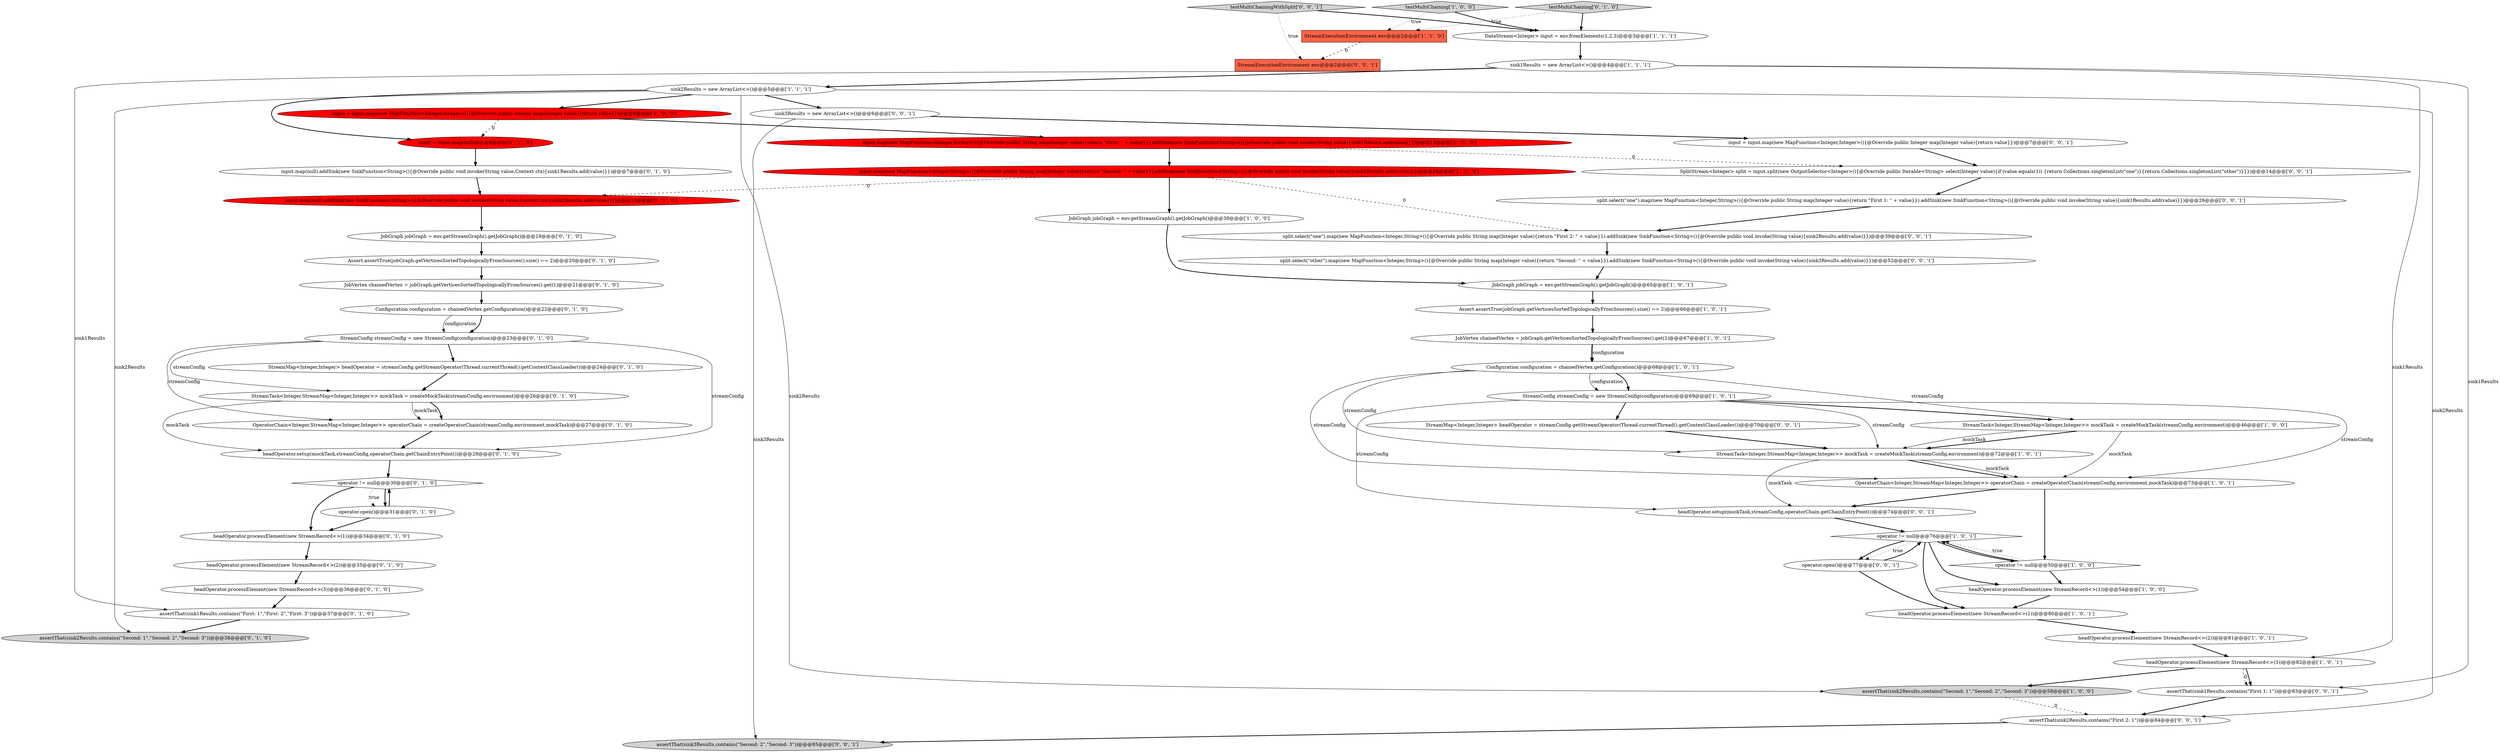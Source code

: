 digraph {
49 [style = filled, label = "SplitStream<Integer> split = input.split(new OutputSelector<Integer>(){@Override public Iterable<String> select(Integer value){if (value.equals(1)) {return Collections.singletonList(\"one\")}{return Collections.singletonList(\"other\")}}})@@@14@@@['0', '0', '1']", fillcolor = white, shape = ellipse image = "AAA0AAABBB3BBB"];
57 [style = filled, label = "headOperator.setup(mockTask,streamConfig,operatorChain.getChainEntryPoint())@@@74@@@['0', '0', '1']", fillcolor = white, shape = ellipse image = "AAA0AAABBB3BBB"];
26 [style = filled, label = "Assert.assertTrue(jobGraph.getVerticesSortedTopologicallyFromSources().size() == 2)@@@20@@@['0', '1', '0']", fillcolor = white, shape = ellipse image = "AAA0AAABBB2BBB"];
44 [style = filled, label = "input = input.map(new MapFunction<Integer,Integer>(){@Override public Integer map(Integer value){return value}})@@@7@@@['0', '0', '1']", fillcolor = white, shape = ellipse image = "AAA0AAABBB3BBB"];
25 [style = filled, label = "input.map(null).addSink(new SinkFunction<String>(){@Override public void invoke(String value,Context ctx){sink2Results.add(value)}})@@@13@@@['0', '1', '0']", fillcolor = red, shape = ellipse image = "AAA1AAABBB2BBB"];
27 [style = filled, label = "Configuration configuration = chainedVertex.getConfiguration()@@@22@@@['0', '1', '0']", fillcolor = white, shape = ellipse image = "AAA0AAABBB2BBB"];
40 [style = filled, label = "JobGraph jobGraph = env.getStreamGraph().getJobGraph()@@@19@@@['0', '1', '0']", fillcolor = white, shape = ellipse image = "AAA0AAABBB2BBB"];
45 [style = filled, label = "assertThat(sink2Results,contains(\"First 2: 1\"))@@@84@@@['0', '0', '1']", fillcolor = white, shape = ellipse image = "AAA0AAABBB3BBB"];
48 [style = filled, label = "split.select(\"other\").map(new MapFunction<Integer,String>(){@Override public String map(Integer value){return \"Second: \" + value}}).addSink(new SinkFunction<String>(){@Override public void invoke(String value){sink3Results.add(value)}})@@@52@@@['0', '0', '1']", fillcolor = white, shape = ellipse image = "AAA0AAABBB3BBB"];
30 [style = filled, label = "StreamMap<Integer,Integer> headOperator = streamConfig.getStreamOperator(Thread.currentThread().getContextClassLoader())@@@24@@@['0', '1', '0']", fillcolor = white, shape = ellipse image = "AAA0AAABBB2BBB"];
5 [style = filled, label = "JobVertex chainedVertex = jobGraph.getVerticesSortedTopologicallyFromSources().get(1)@@@67@@@['1', '0', '1']", fillcolor = white, shape = ellipse image = "AAA0AAABBB1BBB"];
36 [style = filled, label = "StreamTask<Integer,StreamMap<Integer,Integer>> mockTask = createMockTask(streamConfig,environment)@@@26@@@['0', '1', '0']", fillcolor = white, shape = ellipse image = "AAA0AAABBB2BBB"];
16 [style = filled, label = "input.map(new MapFunction<Integer,String>(){@Override public String map(Integer value){return \"Second: \" + value}}).addSink(new SinkFunction<String>(){@Override public void invoke(String value){sink2Results.add(value)}})@@@26@@@['1', '0', '0']", fillcolor = red, shape = ellipse image = "AAA1AAABBB1BBB"];
7 [style = filled, label = "OperatorChain<Integer,StreamMap<Integer,Integer>> operatorChain = createOperatorChain(streamConfig,environment,mockTask)@@@73@@@['1', '0', '1']", fillcolor = white, shape = ellipse image = "AAA0AAABBB1BBB"];
47 [style = filled, label = "assertThat(sink3Results,contains(\"Second: 2\",\"Second: 3\"))@@@85@@@['0', '0', '1']", fillcolor = lightgray, shape = ellipse image = "AAA0AAABBB3BBB"];
17 [style = filled, label = "headOperator.processElement(new StreamRecord<>(1))@@@80@@@['1', '0', '1']", fillcolor = white, shape = ellipse image = "AAA0AAABBB1BBB"];
2 [style = filled, label = "operator != null@@@50@@@['1', '0', '0']", fillcolor = white, shape = diamond image = "AAA0AAABBB1BBB"];
12 [style = filled, label = "headOperator.processElement(new StreamRecord<>(3))@@@82@@@['1', '0', '1']", fillcolor = white, shape = ellipse image = "AAA0AAABBB1BBB"];
37 [style = filled, label = "testMultiChaining['0', '1', '0']", fillcolor = lightgray, shape = diamond image = "AAA0AAABBB2BBB"];
42 [style = filled, label = "headOperator.processElement(new StreamRecord<>(2))@@@35@@@['0', '1', '0']", fillcolor = white, shape = ellipse image = "AAA0AAABBB2BBB"];
55 [style = filled, label = "split.select(\"one\").map(new MapFunction<Integer,String>(){@Override public String map(Integer value){return \"First 1: \" + value}}).addSink(new SinkFunction<String>(){@Override public void invoke(String value){sink1Results.add(value)}})@@@26@@@['0', '0', '1']", fillcolor = white, shape = ellipse image = "AAA0AAABBB3BBB"];
23 [style = filled, label = "input.map(new MapFunction<Integer,String>(){@Override public String map(Integer value){return \"First: \" + value}}).addSink(new SinkFunction<String>(){@Override public void invoke(String value){sink1Results.add(value)}})@@@13@@@['1', '0', '0']", fillcolor = red, shape = ellipse image = "AAA1AAABBB1BBB"];
19 [style = filled, label = "JobGraph jobGraph = env.getStreamGraph().getJobGraph()@@@65@@@['1', '0', '1']", fillcolor = white, shape = ellipse image = "AAA0AAABBB1BBB"];
28 [style = filled, label = "headOperator.processElement(new StreamRecord<>(3))@@@36@@@['0', '1', '0']", fillcolor = white, shape = ellipse image = "AAA0AAABBB2BBB"];
1 [style = filled, label = "sink2Results = new ArrayList<>()@@@5@@@['1', '1', '1']", fillcolor = white, shape = ellipse image = "AAA0AAABBB1BBB"];
46 [style = filled, label = "operator.open()@@@77@@@['0', '0', '1']", fillcolor = white, shape = ellipse image = "AAA0AAABBB3BBB"];
53 [style = filled, label = "StreamExecutionEnvironment env@@@2@@@['0', '0', '1']", fillcolor = tomato, shape = box image = "AAA0AAABBB3BBB"];
0 [style = filled, label = "assertThat(sink2Results,contains(\"Second: 1\",\"Second: 2\",\"Second: 3\"))@@@58@@@['1', '0', '0']", fillcolor = lightgray, shape = ellipse image = "AAA0AAABBB1BBB"];
22 [style = filled, label = "sink1Results = new ArrayList<>()@@@4@@@['1', '1', '1']", fillcolor = white, shape = ellipse image = "AAA0AAABBB1BBB"];
41 [style = filled, label = "operator.open()@@@31@@@['0', '1', '0']", fillcolor = white, shape = ellipse image = "AAA0AAABBB2BBB"];
33 [style = filled, label = "input = input.map(null)@@@6@@@['0', '1', '0']", fillcolor = red, shape = ellipse image = "AAA1AAABBB2BBB"];
6 [style = filled, label = "headOperator.processElement(new StreamRecord<>(2))@@@81@@@['1', '0', '1']", fillcolor = white, shape = ellipse image = "AAA0AAABBB1BBB"];
29 [style = filled, label = "assertThat(sink1Results,contains(\"First: 1\",\"First: 2\",\"First: 3\"))@@@37@@@['0', '1', '0']", fillcolor = white, shape = ellipse image = "AAA0AAABBB2BBB"];
50 [style = filled, label = "assertThat(sink1Results,contains(\"First 1: 1\"))@@@83@@@['0', '0', '1']", fillcolor = white, shape = ellipse image = "AAA0AAABBB3BBB"];
10 [style = filled, label = "DataStream<Integer> input = env.fromElements(1,2,3)@@@3@@@['1', '1', '1']", fillcolor = white, shape = ellipse image = "AAA0AAABBB1BBB"];
11 [style = filled, label = "operator != null@@@76@@@['1', '0', '1']", fillcolor = white, shape = diamond image = "AAA0AAABBB1BBB"];
52 [style = filled, label = "sink3Results = new ArrayList<>()@@@6@@@['0', '0', '1']", fillcolor = white, shape = ellipse image = "AAA0AAABBB3BBB"];
18 [style = filled, label = "input = input.map(new MapFunction<Integer,Integer>(){@Override public Integer map(Integer value){return value}})@@@6@@@['1', '0', '0']", fillcolor = red, shape = ellipse image = "AAA1AAABBB1BBB"];
51 [style = filled, label = "StreamMap<Integer,Integer> headOperator = streamConfig.getStreamOperator(Thread.currentThread().getContextClassLoader())@@@70@@@['0', '0', '1']", fillcolor = white, shape = ellipse image = "AAA0AAABBB3BBB"];
14 [style = filled, label = "JobGraph jobGraph = env.getStreamGraph().getJobGraph()@@@39@@@['1', '0', '0']", fillcolor = white, shape = ellipse image = "AAA0AAABBB1BBB"];
54 [style = filled, label = "testMultiChainingWithSplit['0', '0', '1']", fillcolor = lightgray, shape = diamond image = "AAA0AAABBB3BBB"];
32 [style = filled, label = "OperatorChain<Integer,StreamMap<Integer,Integer>> operatorChain = createOperatorChain(streamConfig,environment,mockTask)@@@27@@@['0', '1', '0']", fillcolor = white, shape = ellipse image = "AAA0AAABBB2BBB"];
13 [style = filled, label = "headOperator.processElement(new StreamRecord<>(1))@@@54@@@['1', '0', '0']", fillcolor = white, shape = ellipse image = "AAA0AAABBB1BBB"];
21 [style = filled, label = "StreamTask<Integer,StreamMap<Integer,Integer>> mockTask = createMockTask(streamConfig,environment)@@@46@@@['1', '0', '0']", fillcolor = white, shape = ellipse image = "AAA0AAABBB1BBB"];
31 [style = filled, label = "assertThat(sink2Results,contains(\"Second: 1\",\"Second: 2\",\"Second: 3\"))@@@38@@@['0', '1', '0']", fillcolor = lightgray, shape = ellipse image = "AAA0AAABBB2BBB"];
4 [style = filled, label = "Assert.assertTrue(jobGraph.getVerticesSortedTopologicallyFromSources().size() == 2)@@@66@@@['1', '0', '1']", fillcolor = white, shape = ellipse image = "AAA0AAABBB1BBB"];
15 [style = filled, label = "StreamTask<Integer,StreamMap<Integer,Integer>> mockTask = createMockTask(streamConfig,environment)@@@72@@@['1', '0', '1']", fillcolor = white, shape = ellipse image = "AAA0AAABBB1BBB"];
35 [style = filled, label = "headOperator.setup(mockTask,streamConfig,operatorChain.getChainEntryPoint())@@@28@@@['0', '1', '0']", fillcolor = white, shape = ellipse image = "AAA0AAABBB2BBB"];
56 [style = filled, label = "split.select(\"one\").map(new MapFunction<Integer,String>(){@Override public String map(Integer value){return \"First 2: \" + value}}).addSink(new SinkFunction<String>(){@Override public void invoke(String value){sink2Results.add(value)}})@@@39@@@['0', '0', '1']", fillcolor = white, shape = ellipse image = "AAA0AAABBB3BBB"];
8 [style = filled, label = "Configuration configuration = chainedVertex.getConfiguration()@@@68@@@['1', '0', '1']", fillcolor = white, shape = ellipse image = "AAA0AAABBB1BBB"];
39 [style = filled, label = "StreamConfig streamConfig = new StreamConfig(configuration)@@@23@@@['0', '1', '0']", fillcolor = white, shape = ellipse image = "AAA0AAABBB2BBB"];
3 [style = filled, label = "StreamExecutionEnvironment env@@@2@@@['1', '1', '0']", fillcolor = tomato, shape = box image = "AAA0AAABBB1BBB"];
34 [style = filled, label = "JobVertex chainedVertex = jobGraph.getVerticesSortedTopologicallyFromSources().get(1)@@@21@@@['0', '1', '0']", fillcolor = white, shape = ellipse image = "AAA0AAABBB2BBB"];
38 [style = filled, label = "operator != null@@@30@@@['0', '1', '0']", fillcolor = white, shape = diamond image = "AAA0AAABBB2BBB"];
9 [style = filled, label = "testMultiChaining['1', '0', '0']", fillcolor = lightgray, shape = diamond image = "AAA0AAABBB1BBB"];
20 [style = filled, label = "StreamConfig streamConfig = new StreamConfig(configuration)@@@69@@@['1', '0', '1']", fillcolor = white, shape = ellipse image = "AAA0AAABBB1BBB"];
43 [style = filled, label = "input.map(null).addSink(new SinkFunction<String>(){@Override public void invoke(String value,Context ctx){sink1Results.add(value)}})@@@7@@@['0', '1', '0']", fillcolor = white, shape = ellipse image = "AAA0AAABBB2BBB"];
24 [style = filled, label = "headOperator.processElement(new StreamRecord<>(1))@@@34@@@['0', '1', '0']", fillcolor = white, shape = ellipse image = "AAA0AAABBB2BBB"];
32->35 [style = bold, label=""];
52->44 [style = bold, label=""];
39->35 [style = solid, label="streamConfig"];
36->32 [style = solid, label="mockTask"];
15->57 [style = solid, label="mockTask"];
20->15 [style = solid, label="streamConfig"];
38->41 [style = dotted, label="true"];
21->15 [style = bold, label=""];
26->34 [style = bold, label=""];
37->3 [style = dotted, label="true"];
30->36 [style = bold, label=""];
38->41 [style = bold, label=""];
23->49 [style = dashed, label="0"];
11->46 [style = bold, label=""];
9->10 [style = bold, label=""];
49->55 [style = bold, label=""];
2->11 [style = dotted, label="true"];
13->17 [style = bold, label=""];
1->33 [style = bold, label=""];
8->21 [style = solid, label="streamConfig"];
8->20 [style = bold, label=""];
1->0 [style = solid, label="sink2Results"];
11->13 [style = bold, label=""];
50->45 [style = bold, label=""];
20->7 [style = solid, label="streamConfig"];
40->26 [style = bold, label=""];
16->14 [style = bold, label=""];
35->38 [style = bold, label=""];
25->40 [style = bold, label=""];
18->33 [style = dashed, label="0"];
11->46 [style = dotted, label="true"];
16->25 [style = dashed, label="0"];
7->57 [style = bold, label=""];
44->49 [style = bold, label=""];
8->15 [style = solid, label="streamConfig"];
54->53 [style = dotted, label="true"];
8->7 [style = solid, label="streamConfig"];
7->2 [style = bold, label=""];
56->48 [style = bold, label=""];
11->17 [style = bold, label=""];
41->38 [style = bold, label=""];
39->36 [style = solid, label="streamConfig"];
9->3 [style = dotted, label="true"];
28->29 [style = bold, label=""];
1->31 [style = solid, label="sink2Results"];
18->23 [style = bold, label=""];
1->52 [style = bold, label=""];
17->6 [style = bold, label=""];
38->24 [style = bold, label=""];
37->10 [style = bold, label=""];
39->32 [style = solid, label="streamConfig"];
52->47 [style = solid, label="sink3Results"];
14->19 [style = bold, label=""];
3->53 [style = dashed, label="0"];
57->11 [style = bold, label=""];
8->20 [style = solid, label="configuration"];
27->39 [style = bold, label=""];
33->43 [style = bold, label=""];
20->51 [style = bold, label=""];
54->10 [style = bold, label=""];
22->50 [style = solid, label="sink1Results"];
22->1 [style = bold, label=""];
42->28 [style = bold, label=""];
4->5 [style = bold, label=""];
2->11 [style = bold, label=""];
0->45 [style = dashed, label="0"];
24->42 [style = bold, label=""];
6->12 [style = bold, label=""];
10->22 [style = bold, label=""];
5->8 [style = bold, label=""];
22->29 [style = solid, label="sink1Results"];
23->16 [style = bold, label=""];
12->50 [style = bold, label=""];
27->39 [style = solid, label="configuration"];
15->7 [style = bold, label=""];
36->35 [style = solid, label="mockTask"];
41->24 [style = bold, label=""];
5->8 [style = solid, label="configuration"];
29->31 [style = bold, label=""];
15->7 [style = solid, label="mockTask"];
36->32 [style = bold, label=""];
1->18 [style = bold, label=""];
22->12 [style = solid, label="sink1Results"];
12->0 [style = bold, label=""];
21->7 [style = solid, label="mockTask"];
11->2 [style = bold, label=""];
55->56 [style = bold, label=""];
46->11 [style = bold, label=""];
2->13 [style = bold, label=""];
20->21 [style = bold, label=""];
39->30 [style = bold, label=""];
1->45 [style = solid, label="sink2Results"];
16->56 [style = dashed, label="0"];
21->15 [style = solid, label="mockTask"];
20->57 [style = solid, label="streamConfig"];
45->47 [style = bold, label=""];
48->19 [style = bold, label=""];
19->4 [style = bold, label=""];
51->15 [style = bold, label=""];
43->25 [style = bold, label=""];
12->50 [style = dashed, label="0"];
46->17 [style = bold, label=""];
34->27 [style = bold, label=""];
}
